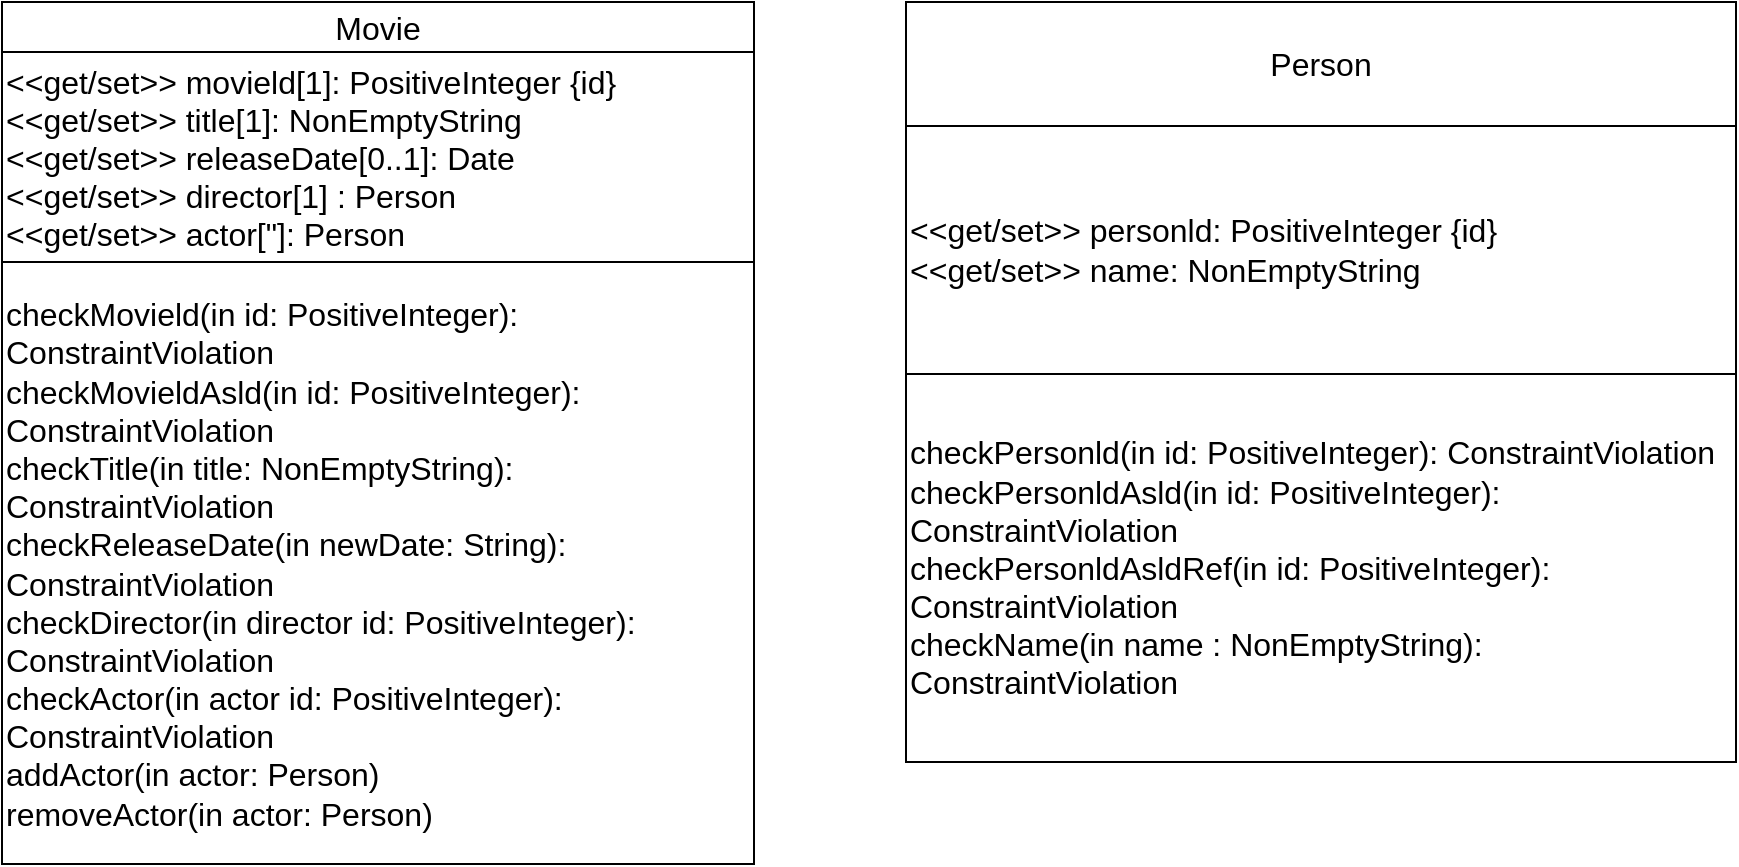<mxfile version="21.2.9" type="github">
  <diagram name="Page-1" id="9L8h4A523Jz85BtybJM8">
    <mxGraphModel dx="921" dy="563" grid="0" gridSize="10" guides="1" tooltips="1" connect="1" arrows="1" fold="1" page="0" pageScale="1" pageWidth="827" pageHeight="1169" math="0" shadow="0">
      <root>
        <mxCell id="0" />
        <mxCell id="1" parent="0" />
        <mxCell id="nqha-q69dPVPmSeYNAQW-5" value="" style="shape=table;startSize=0;container=1;collapsible=0;childLayout=tableLayout;fontSize=16;" parent="1" vertex="1">
          <mxGeometry x="-86" y="160" width="376" height="430.941" as="geometry" />
        </mxCell>
        <mxCell id="nqha-q69dPVPmSeYNAQW-6" value="" style="shape=tableRow;horizontal=0;startSize=0;swimlaneHead=0;swimlaneBody=0;strokeColor=inherit;top=0;left=0;bottom=0;right=0;collapsible=0;dropTarget=0;fillColor=none;points=[[0,0.5],[1,0.5]];portConstraint=eastwest;fontSize=16;" parent="nqha-q69dPVPmSeYNAQW-5" vertex="1">
          <mxGeometry width="376" height="25" as="geometry" />
        </mxCell>
        <mxCell id="nqha-q69dPVPmSeYNAQW-7" value="Movie" style="shape=partialRectangle;html=1;whiteSpace=wrap;connectable=0;strokeColor=inherit;overflow=hidden;fillColor=none;top=0;left=0;bottom=0;right=0;pointerEvents=1;fontSize=16;" parent="nqha-q69dPVPmSeYNAQW-6" vertex="1">
          <mxGeometry width="376" height="25" as="geometry">
            <mxRectangle width="376" height="25" as="alternateBounds" />
          </mxGeometry>
        </mxCell>
        <mxCell id="nqha-q69dPVPmSeYNAQW-8" value="" style="shape=tableRow;horizontal=0;startSize=0;swimlaneHead=0;swimlaneBody=0;strokeColor=inherit;top=0;left=0;bottom=0;right=0;collapsible=0;dropTarget=0;fillColor=none;points=[[0,0.5],[1,0.5]];portConstraint=eastwest;fontSize=16;" parent="nqha-q69dPVPmSeYNAQW-5" vertex="1">
          <mxGeometry y="25" width="376" height="105" as="geometry" />
        </mxCell>
        <mxCell id="nqha-q69dPVPmSeYNAQW-9" value="&lt;div&gt;&amp;lt;&amp;lt;get/set&amp;gt;&amp;gt; movield[1]: PositiveInteger {id}&lt;/div&gt;&lt;div&gt;&amp;lt;&amp;lt;get/set&amp;gt;&amp;gt; title[1]: NonEmptyString&lt;/div&gt;&lt;div&gt;&amp;lt;&amp;lt;get/set&amp;gt;&amp;gt; releaseDate[0..1]: Date&lt;/div&gt;&lt;div&gt;&amp;lt;&amp;lt;get/set&amp;gt;&amp;gt; director[1] : Person&lt;/div&gt;&lt;div&gt;&amp;lt;&amp;lt;get/set&amp;gt;&amp;gt; actor[&quot;]: Person&lt;/div&gt;" style="shape=partialRectangle;html=1;whiteSpace=wrap;connectable=0;strokeColor=inherit;overflow=hidden;fillColor=none;top=0;left=0;bottom=0;right=0;pointerEvents=1;fontSize=16;align=left;" parent="nqha-q69dPVPmSeYNAQW-8" vertex="1">
          <mxGeometry width="376" height="105" as="geometry">
            <mxRectangle width="376" height="105" as="alternateBounds" />
          </mxGeometry>
        </mxCell>
        <mxCell id="nqha-q69dPVPmSeYNAQW-10" value="" style="shape=tableRow;horizontal=0;startSize=0;swimlaneHead=0;swimlaneBody=0;strokeColor=inherit;top=0;left=0;bottom=0;right=0;collapsible=0;dropTarget=0;fillColor=none;points=[[0,0.5],[1,0.5]];portConstraint=eastwest;fontSize=16;" parent="nqha-q69dPVPmSeYNAQW-5" vertex="1">
          <mxGeometry y="130" width="376" height="301" as="geometry" />
        </mxCell>
        <mxCell id="nqha-q69dPVPmSeYNAQW-11" value="&lt;div&gt;checkMovield(in id: PositiveInteger): ConstraintViolation&amp;nbsp;&lt;/div&gt;&lt;div&gt;checkMovieldAsld(in id: PositiveInteger): ConstraintViolation&lt;/div&gt;&lt;div&gt;checkTitle(in title: NonEmptyString): ConstraintViolation&amp;nbsp;&lt;/div&gt;&lt;div&gt;checkReleaseDate(in newDate: String): ConstraintViolation&amp;nbsp;&lt;/div&gt;&lt;div&gt;checkDirector(in director id: PositiveInteger): ConstraintViolation&amp;nbsp;&lt;/div&gt;&lt;div&gt;checkActor(in actor id: PositiveInteger): ConstraintViolation&lt;/div&gt;&lt;div&gt;addActor(in actor: Person)&lt;/div&gt;&lt;div&gt;removeActor(in actor: Person)&lt;/div&gt;" style="shape=partialRectangle;html=1;whiteSpace=wrap;connectable=0;strokeColor=inherit;overflow=hidden;fillColor=none;top=0;left=0;bottom=0;right=0;pointerEvents=1;fontSize=16;align=left;" parent="nqha-q69dPVPmSeYNAQW-10" vertex="1">
          <mxGeometry width="376" height="301" as="geometry">
            <mxRectangle width="376" height="301" as="alternateBounds" />
          </mxGeometry>
        </mxCell>
        <mxCell id="nqha-q69dPVPmSeYNAQW-13" value="" style="shape=table;startSize=0;container=1;collapsible=0;childLayout=tableLayout;fontSize=16;" parent="1" vertex="1">
          <mxGeometry x="366" y="160" width="415" height="380.0" as="geometry" />
        </mxCell>
        <mxCell id="nqha-q69dPVPmSeYNAQW-14" value="" style="shape=tableRow;horizontal=0;startSize=0;swimlaneHead=0;swimlaneBody=0;strokeColor=inherit;top=0;left=0;bottom=0;right=0;collapsible=0;dropTarget=0;fillColor=none;points=[[0,0.5],[1,0.5]];portConstraint=eastwest;fontSize=16;" parent="nqha-q69dPVPmSeYNAQW-13" vertex="1">
          <mxGeometry width="415" height="62" as="geometry" />
        </mxCell>
        <mxCell id="nqha-q69dPVPmSeYNAQW-15" value="Person" style="shape=partialRectangle;html=1;whiteSpace=wrap;connectable=0;strokeColor=inherit;overflow=hidden;fillColor=none;top=0;left=0;bottom=0;right=0;pointerEvents=1;fontSize=16;" parent="nqha-q69dPVPmSeYNAQW-14" vertex="1">
          <mxGeometry width="415" height="62" as="geometry">
            <mxRectangle width="415" height="62" as="alternateBounds" />
          </mxGeometry>
        </mxCell>
        <mxCell id="nqha-q69dPVPmSeYNAQW-16" value="" style="shape=tableRow;horizontal=0;startSize=0;swimlaneHead=0;swimlaneBody=0;strokeColor=inherit;top=0;left=0;bottom=0;right=0;collapsible=0;dropTarget=0;fillColor=none;points=[[0,0.5],[1,0.5]];portConstraint=eastwest;fontSize=16;" parent="nqha-q69dPVPmSeYNAQW-13" vertex="1">
          <mxGeometry y="62" width="415" height="124" as="geometry" />
        </mxCell>
        <mxCell id="nqha-q69dPVPmSeYNAQW-17" value="&lt;div&gt;&amp;lt;&amp;lt;get/set&amp;gt;&amp;gt; personld: PositiveInteger {id}&amp;nbsp;&lt;/div&gt;&lt;div&gt;&amp;lt;&amp;lt;get/set&amp;gt;&amp;gt; name: NonEmptyString&lt;/div&gt;" style="shape=partialRectangle;html=1;whiteSpace=wrap;connectable=0;strokeColor=inherit;overflow=hidden;fillColor=none;top=0;left=0;bottom=0;right=0;pointerEvents=1;fontSize=16;align=left;" parent="nqha-q69dPVPmSeYNAQW-16" vertex="1">
          <mxGeometry width="415" height="124" as="geometry">
            <mxRectangle width="415" height="124" as="alternateBounds" />
          </mxGeometry>
        </mxCell>
        <mxCell id="nqha-q69dPVPmSeYNAQW-18" value="" style="shape=tableRow;horizontal=0;startSize=0;swimlaneHead=0;swimlaneBody=0;strokeColor=inherit;top=0;left=0;bottom=0;right=0;collapsible=0;dropTarget=0;fillColor=none;points=[[0,0.5],[1,0.5]];portConstraint=eastwest;fontSize=16;" parent="nqha-q69dPVPmSeYNAQW-13" vertex="1">
          <mxGeometry y="186" width="415" height="194" as="geometry" />
        </mxCell>
        <mxCell id="nqha-q69dPVPmSeYNAQW-19" value="&lt;div&gt;checkPersonld(in id: PositiveInteger): ConstraintViolation&amp;nbsp;&lt;/div&gt;&lt;div&gt;checkPersonldAsld(in id: PositiveInteger): ConstraintViolation&amp;nbsp;&lt;/div&gt;&lt;div&gt;checkPersonldAsldRef(in id: PositiveInteger): ConstraintViolation&lt;/div&gt;&lt;div&gt;checkName(in name : NonEmptyString): ConstraintViolation&lt;/div&gt;" style="shape=partialRectangle;html=1;whiteSpace=wrap;connectable=0;strokeColor=inherit;overflow=hidden;fillColor=none;top=0;left=0;bottom=0;right=0;pointerEvents=1;fontSize=16;align=left;" parent="nqha-q69dPVPmSeYNAQW-18" vertex="1">
          <mxGeometry width="415" height="194" as="geometry">
            <mxRectangle width="415" height="194" as="alternateBounds" />
          </mxGeometry>
        </mxCell>
      </root>
    </mxGraphModel>
  </diagram>
</mxfile>
